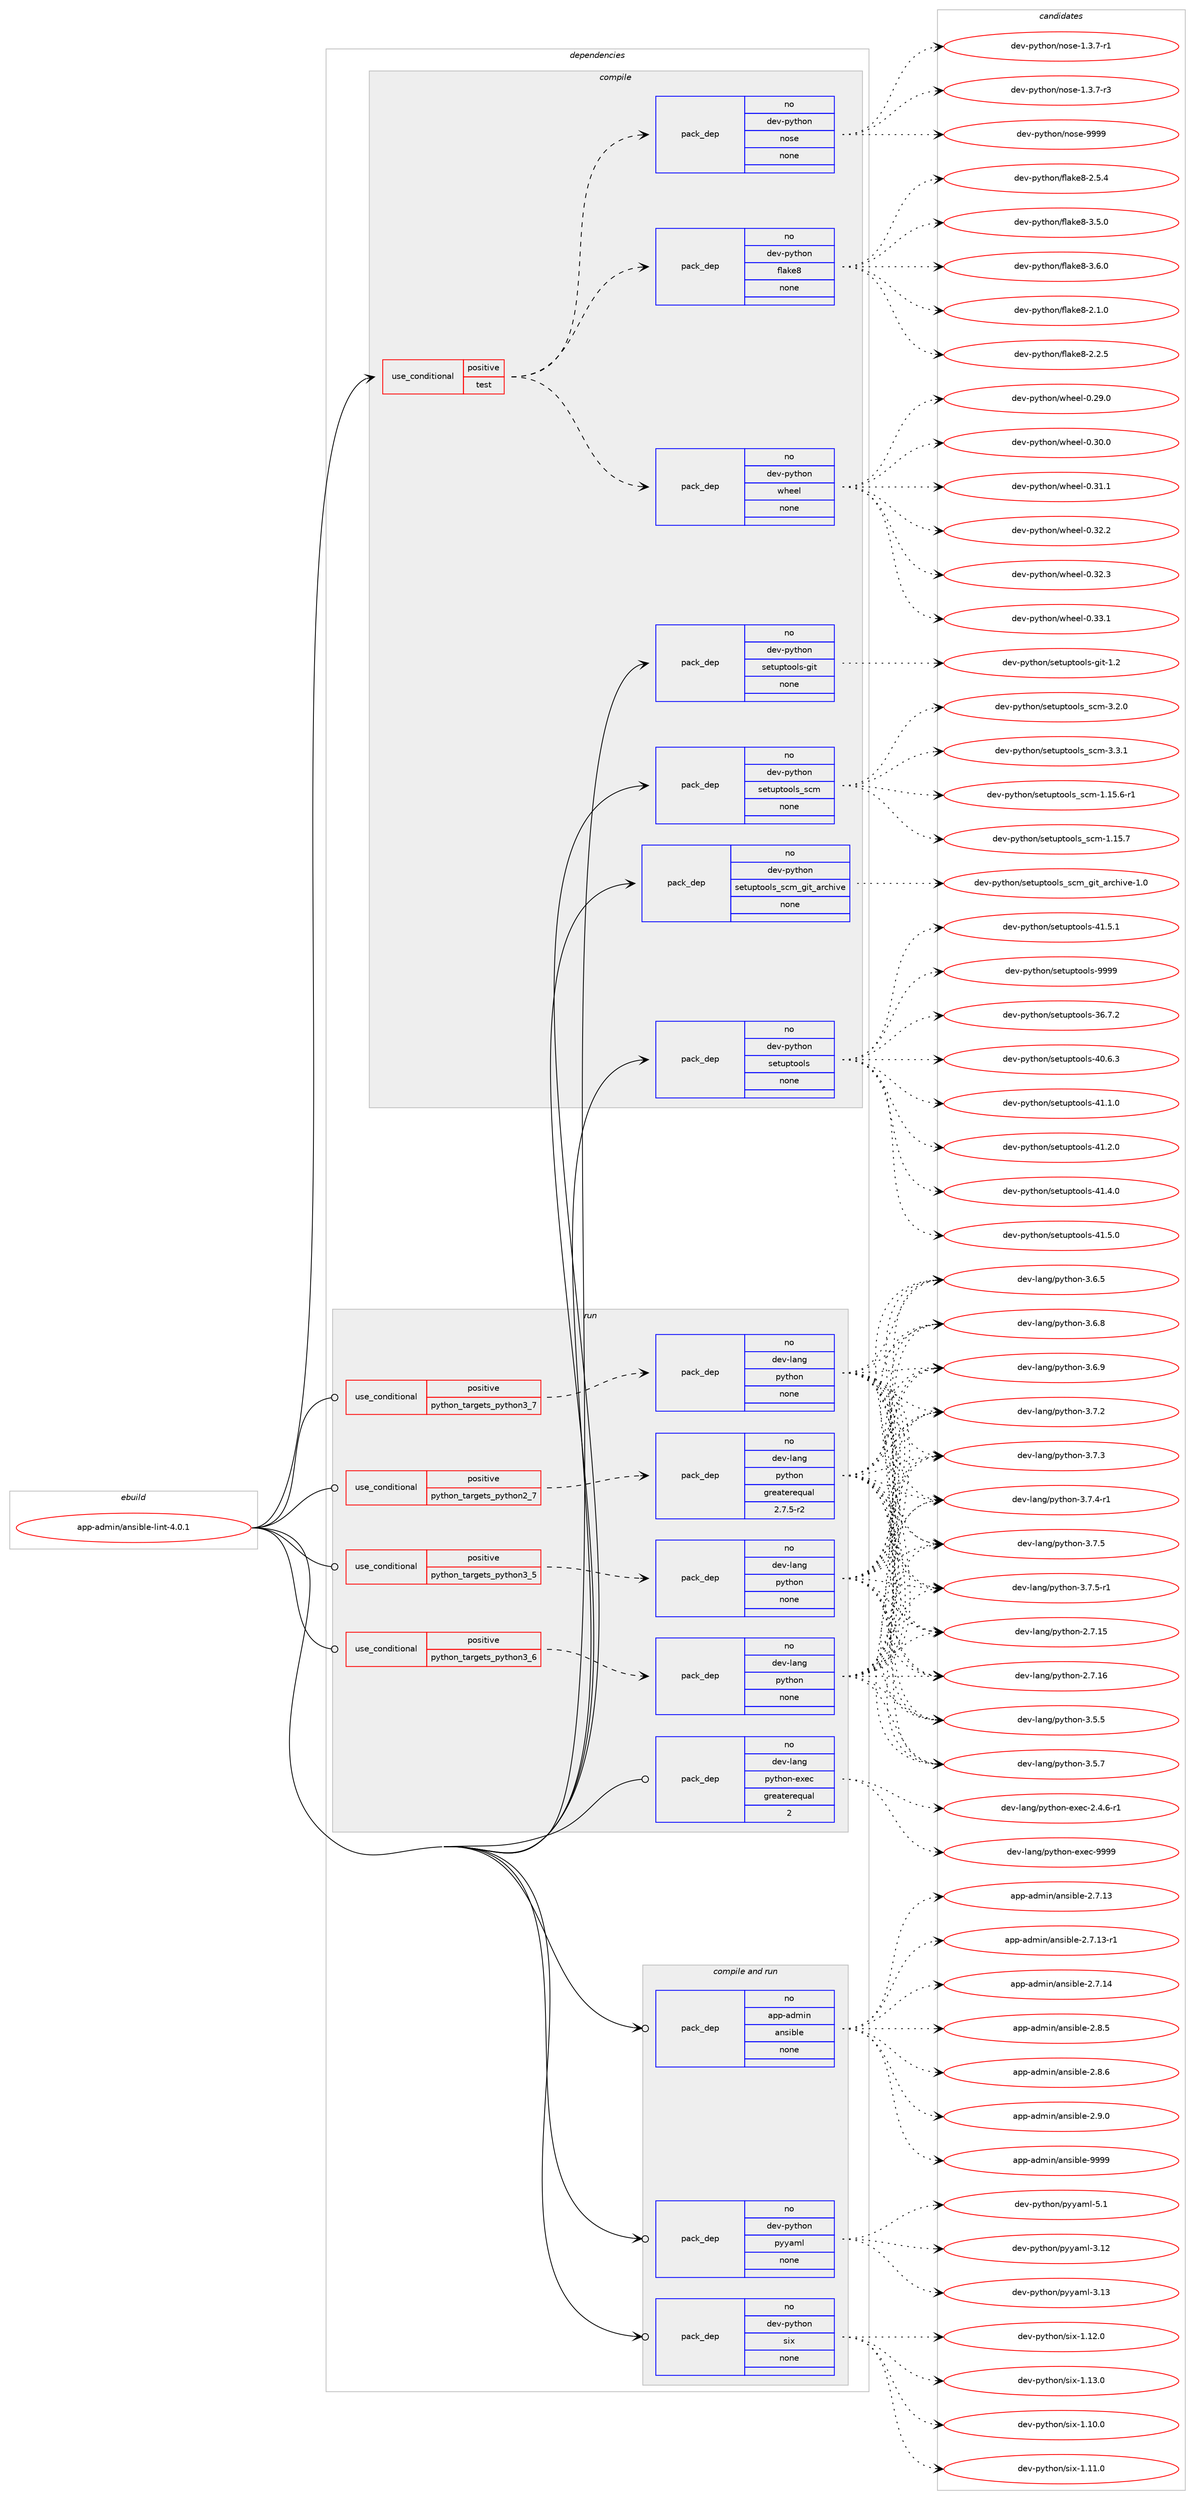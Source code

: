 digraph prolog {

# *************
# Graph options
# *************

newrank=true;
concentrate=true;
compound=true;
graph [rankdir=LR,fontname=Helvetica,fontsize=10,ranksep=1.5];#, ranksep=2.5, nodesep=0.2];
edge  [arrowhead=vee];
node  [fontname=Helvetica,fontsize=10];

# **********
# The ebuild
# **********

subgraph cluster_leftcol {
color=gray;
rank=same;
label=<<i>ebuild</i>>;
id [label="app-admin/ansible-lint-4.0.1", color=red, width=4, href="../app-admin/ansible-lint-4.0.1.svg"];
}

# ****************
# The dependencies
# ****************

subgraph cluster_midcol {
color=gray;
label=<<i>dependencies</i>>;
subgraph cluster_compile {
fillcolor="#eeeeee";
style=filled;
label=<<i>compile</i>>;
subgraph cond110691 {
dependency465483 [label=<<TABLE BORDER="0" CELLBORDER="1" CELLSPACING="0" CELLPADDING="4"><TR><TD ROWSPAN="3" CELLPADDING="10">use_conditional</TD></TR><TR><TD>positive</TD></TR><TR><TD>test</TD></TR></TABLE>>, shape=none, color=red];
subgraph pack346334 {
dependency465484 [label=<<TABLE BORDER="0" CELLBORDER="1" CELLSPACING="0" CELLPADDING="4" WIDTH="220"><TR><TD ROWSPAN="6" CELLPADDING="30">pack_dep</TD></TR><TR><TD WIDTH="110">no</TD></TR><TR><TD>dev-python</TD></TR><TR><TD>flake8</TD></TR><TR><TD>none</TD></TR><TR><TD></TD></TR></TABLE>>, shape=none, color=blue];
}
dependency465483:e -> dependency465484:w [weight=20,style="dashed",arrowhead="vee"];
subgraph pack346335 {
dependency465485 [label=<<TABLE BORDER="0" CELLBORDER="1" CELLSPACING="0" CELLPADDING="4" WIDTH="220"><TR><TD ROWSPAN="6" CELLPADDING="30">pack_dep</TD></TR><TR><TD WIDTH="110">no</TD></TR><TR><TD>dev-python</TD></TR><TR><TD>nose</TD></TR><TR><TD>none</TD></TR><TR><TD></TD></TR></TABLE>>, shape=none, color=blue];
}
dependency465483:e -> dependency465485:w [weight=20,style="dashed",arrowhead="vee"];
subgraph pack346336 {
dependency465486 [label=<<TABLE BORDER="0" CELLBORDER="1" CELLSPACING="0" CELLPADDING="4" WIDTH="220"><TR><TD ROWSPAN="6" CELLPADDING="30">pack_dep</TD></TR><TR><TD WIDTH="110">no</TD></TR><TR><TD>dev-python</TD></TR><TR><TD>wheel</TD></TR><TR><TD>none</TD></TR><TR><TD></TD></TR></TABLE>>, shape=none, color=blue];
}
dependency465483:e -> dependency465486:w [weight=20,style="dashed",arrowhead="vee"];
}
id:e -> dependency465483:w [weight=20,style="solid",arrowhead="vee"];
subgraph pack346337 {
dependency465487 [label=<<TABLE BORDER="0" CELLBORDER="1" CELLSPACING="0" CELLPADDING="4" WIDTH="220"><TR><TD ROWSPAN="6" CELLPADDING="30">pack_dep</TD></TR><TR><TD WIDTH="110">no</TD></TR><TR><TD>dev-python</TD></TR><TR><TD>setuptools</TD></TR><TR><TD>none</TD></TR><TR><TD></TD></TR></TABLE>>, shape=none, color=blue];
}
id:e -> dependency465487:w [weight=20,style="solid",arrowhead="vee"];
subgraph pack346338 {
dependency465488 [label=<<TABLE BORDER="0" CELLBORDER="1" CELLSPACING="0" CELLPADDING="4" WIDTH="220"><TR><TD ROWSPAN="6" CELLPADDING="30">pack_dep</TD></TR><TR><TD WIDTH="110">no</TD></TR><TR><TD>dev-python</TD></TR><TR><TD>setuptools-git</TD></TR><TR><TD>none</TD></TR><TR><TD></TD></TR></TABLE>>, shape=none, color=blue];
}
id:e -> dependency465488:w [weight=20,style="solid",arrowhead="vee"];
subgraph pack346339 {
dependency465489 [label=<<TABLE BORDER="0" CELLBORDER="1" CELLSPACING="0" CELLPADDING="4" WIDTH="220"><TR><TD ROWSPAN="6" CELLPADDING="30">pack_dep</TD></TR><TR><TD WIDTH="110">no</TD></TR><TR><TD>dev-python</TD></TR><TR><TD>setuptools_scm</TD></TR><TR><TD>none</TD></TR><TR><TD></TD></TR></TABLE>>, shape=none, color=blue];
}
id:e -> dependency465489:w [weight=20,style="solid",arrowhead="vee"];
subgraph pack346340 {
dependency465490 [label=<<TABLE BORDER="0" CELLBORDER="1" CELLSPACING="0" CELLPADDING="4" WIDTH="220"><TR><TD ROWSPAN="6" CELLPADDING="30">pack_dep</TD></TR><TR><TD WIDTH="110">no</TD></TR><TR><TD>dev-python</TD></TR><TR><TD>setuptools_scm_git_archive</TD></TR><TR><TD>none</TD></TR><TR><TD></TD></TR></TABLE>>, shape=none, color=blue];
}
id:e -> dependency465490:w [weight=20,style="solid",arrowhead="vee"];
}
subgraph cluster_compileandrun {
fillcolor="#eeeeee";
style=filled;
label=<<i>compile and run</i>>;
subgraph pack346341 {
dependency465491 [label=<<TABLE BORDER="0" CELLBORDER="1" CELLSPACING="0" CELLPADDING="4" WIDTH="220"><TR><TD ROWSPAN="6" CELLPADDING="30">pack_dep</TD></TR><TR><TD WIDTH="110">no</TD></TR><TR><TD>app-admin</TD></TR><TR><TD>ansible</TD></TR><TR><TD>none</TD></TR><TR><TD></TD></TR></TABLE>>, shape=none, color=blue];
}
id:e -> dependency465491:w [weight=20,style="solid",arrowhead="odotvee"];
subgraph pack346342 {
dependency465492 [label=<<TABLE BORDER="0" CELLBORDER="1" CELLSPACING="0" CELLPADDING="4" WIDTH="220"><TR><TD ROWSPAN="6" CELLPADDING="30">pack_dep</TD></TR><TR><TD WIDTH="110">no</TD></TR><TR><TD>dev-python</TD></TR><TR><TD>pyyaml</TD></TR><TR><TD>none</TD></TR><TR><TD></TD></TR></TABLE>>, shape=none, color=blue];
}
id:e -> dependency465492:w [weight=20,style="solid",arrowhead="odotvee"];
subgraph pack346343 {
dependency465493 [label=<<TABLE BORDER="0" CELLBORDER="1" CELLSPACING="0" CELLPADDING="4" WIDTH="220"><TR><TD ROWSPAN="6" CELLPADDING="30">pack_dep</TD></TR><TR><TD WIDTH="110">no</TD></TR><TR><TD>dev-python</TD></TR><TR><TD>six</TD></TR><TR><TD>none</TD></TR><TR><TD></TD></TR></TABLE>>, shape=none, color=blue];
}
id:e -> dependency465493:w [weight=20,style="solid",arrowhead="odotvee"];
}
subgraph cluster_run {
fillcolor="#eeeeee";
style=filled;
label=<<i>run</i>>;
subgraph cond110692 {
dependency465494 [label=<<TABLE BORDER="0" CELLBORDER="1" CELLSPACING="0" CELLPADDING="4"><TR><TD ROWSPAN="3" CELLPADDING="10">use_conditional</TD></TR><TR><TD>positive</TD></TR><TR><TD>python_targets_python2_7</TD></TR></TABLE>>, shape=none, color=red];
subgraph pack346344 {
dependency465495 [label=<<TABLE BORDER="0" CELLBORDER="1" CELLSPACING="0" CELLPADDING="4" WIDTH="220"><TR><TD ROWSPAN="6" CELLPADDING="30">pack_dep</TD></TR><TR><TD WIDTH="110">no</TD></TR><TR><TD>dev-lang</TD></TR><TR><TD>python</TD></TR><TR><TD>greaterequal</TD></TR><TR><TD>2.7.5-r2</TD></TR></TABLE>>, shape=none, color=blue];
}
dependency465494:e -> dependency465495:w [weight=20,style="dashed",arrowhead="vee"];
}
id:e -> dependency465494:w [weight=20,style="solid",arrowhead="odot"];
subgraph cond110693 {
dependency465496 [label=<<TABLE BORDER="0" CELLBORDER="1" CELLSPACING="0" CELLPADDING="4"><TR><TD ROWSPAN="3" CELLPADDING="10">use_conditional</TD></TR><TR><TD>positive</TD></TR><TR><TD>python_targets_python3_5</TD></TR></TABLE>>, shape=none, color=red];
subgraph pack346345 {
dependency465497 [label=<<TABLE BORDER="0" CELLBORDER="1" CELLSPACING="0" CELLPADDING="4" WIDTH="220"><TR><TD ROWSPAN="6" CELLPADDING="30">pack_dep</TD></TR><TR><TD WIDTH="110">no</TD></TR><TR><TD>dev-lang</TD></TR><TR><TD>python</TD></TR><TR><TD>none</TD></TR><TR><TD></TD></TR></TABLE>>, shape=none, color=blue];
}
dependency465496:e -> dependency465497:w [weight=20,style="dashed",arrowhead="vee"];
}
id:e -> dependency465496:w [weight=20,style="solid",arrowhead="odot"];
subgraph cond110694 {
dependency465498 [label=<<TABLE BORDER="0" CELLBORDER="1" CELLSPACING="0" CELLPADDING="4"><TR><TD ROWSPAN="3" CELLPADDING="10">use_conditional</TD></TR><TR><TD>positive</TD></TR><TR><TD>python_targets_python3_6</TD></TR></TABLE>>, shape=none, color=red];
subgraph pack346346 {
dependency465499 [label=<<TABLE BORDER="0" CELLBORDER="1" CELLSPACING="0" CELLPADDING="4" WIDTH="220"><TR><TD ROWSPAN="6" CELLPADDING="30">pack_dep</TD></TR><TR><TD WIDTH="110">no</TD></TR><TR><TD>dev-lang</TD></TR><TR><TD>python</TD></TR><TR><TD>none</TD></TR><TR><TD></TD></TR></TABLE>>, shape=none, color=blue];
}
dependency465498:e -> dependency465499:w [weight=20,style="dashed",arrowhead="vee"];
}
id:e -> dependency465498:w [weight=20,style="solid",arrowhead="odot"];
subgraph cond110695 {
dependency465500 [label=<<TABLE BORDER="0" CELLBORDER="1" CELLSPACING="0" CELLPADDING="4"><TR><TD ROWSPAN="3" CELLPADDING="10">use_conditional</TD></TR><TR><TD>positive</TD></TR><TR><TD>python_targets_python3_7</TD></TR></TABLE>>, shape=none, color=red];
subgraph pack346347 {
dependency465501 [label=<<TABLE BORDER="0" CELLBORDER="1" CELLSPACING="0" CELLPADDING="4" WIDTH="220"><TR><TD ROWSPAN="6" CELLPADDING="30">pack_dep</TD></TR><TR><TD WIDTH="110">no</TD></TR><TR><TD>dev-lang</TD></TR><TR><TD>python</TD></TR><TR><TD>none</TD></TR><TR><TD></TD></TR></TABLE>>, shape=none, color=blue];
}
dependency465500:e -> dependency465501:w [weight=20,style="dashed",arrowhead="vee"];
}
id:e -> dependency465500:w [weight=20,style="solid",arrowhead="odot"];
subgraph pack346348 {
dependency465502 [label=<<TABLE BORDER="0" CELLBORDER="1" CELLSPACING="0" CELLPADDING="4" WIDTH="220"><TR><TD ROWSPAN="6" CELLPADDING="30">pack_dep</TD></TR><TR><TD WIDTH="110">no</TD></TR><TR><TD>dev-lang</TD></TR><TR><TD>python-exec</TD></TR><TR><TD>greaterequal</TD></TR><TR><TD>2</TD></TR></TABLE>>, shape=none, color=blue];
}
id:e -> dependency465502:w [weight=20,style="solid",arrowhead="odot"];
}
}

# **************
# The candidates
# **************

subgraph cluster_choices {
rank=same;
color=gray;
label=<<i>candidates</i>>;

subgraph choice346334 {
color=black;
nodesep=1;
choice10010111845112121116104111110471021089710710156455046494648 [label="dev-python/flake8-2.1.0", color=red, width=4,href="../dev-python/flake8-2.1.0.svg"];
choice10010111845112121116104111110471021089710710156455046504653 [label="dev-python/flake8-2.2.5", color=red, width=4,href="../dev-python/flake8-2.2.5.svg"];
choice10010111845112121116104111110471021089710710156455046534652 [label="dev-python/flake8-2.5.4", color=red, width=4,href="../dev-python/flake8-2.5.4.svg"];
choice10010111845112121116104111110471021089710710156455146534648 [label="dev-python/flake8-3.5.0", color=red, width=4,href="../dev-python/flake8-3.5.0.svg"];
choice10010111845112121116104111110471021089710710156455146544648 [label="dev-python/flake8-3.6.0", color=red, width=4,href="../dev-python/flake8-3.6.0.svg"];
dependency465484:e -> choice10010111845112121116104111110471021089710710156455046494648:w [style=dotted,weight="100"];
dependency465484:e -> choice10010111845112121116104111110471021089710710156455046504653:w [style=dotted,weight="100"];
dependency465484:e -> choice10010111845112121116104111110471021089710710156455046534652:w [style=dotted,weight="100"];
dependency465484:e -> choice10010111845112121116104111110471021089710710156455146534648:w [style=dotted,weight="100"];
dependency465484:e -> choice10010111845112121116104111110471021089710710156455146544648:w [style=dotted,weight="100"];
}
subgraph choice346335 {
color=black;
nodesep=1;
choice10010111845112121116104111110471101111151014549465146554511449 [label="dev-python/nose-1.3.7-r1", color=red, width=4,href="../dev-python/nose-1.3.7-r1.svg"];
choice10010111845112121116104111110471101111151014549465146554511451 [label="dev-python/nose-1.3.7-r3", color=red, width=4,href="../dev-python/nose-1.3.7-r3.svg"];
choice10010111845112121116104111110471101111151014557575757 [label="dev-python/nose-9999", color=red, width=4,href="../dev-python/nose-9999.svg"];
dependency465485:e -> choice10010111845112121116104111110471101111151014549465146554511449:w [style=dotted,weight="100"];
dependency465485:e -> choice10010111845112121116104111110471101111151014549465146554511451:w [style=dotted,weight="100"];
dependency465485:e -> choice10010111845112121116104111110471101111151014557575757:w [style=dotted,weight="100"];
}
subgraph choice346336 {
color=black;
nodesep=1;
choice100101118451121211161041111104711910410110110845484650574648 [label="dev-python/wheel-0.29.0", color=red, width=4,href="../dev-python/wheel-0.29.0.svg"];
choice100101118451121211161041111104711910410110110845484651484648 [label="dev-python/wheel-0.30.0", color=red, width=4,href="../dev-python/wheel-0.30.0.svg"];
choice100101118451121211161041111104711910410110110845484651494649 [label="dev-python/wheel-0.31.1", color=red, width=4,href="../dev-python/wheel-0.31.1.svg"];
choice100101118451121211161041111104711910410110110845484651504650 [label="dev-python/wheel-0.32.2", color=red, width=4,href="../dev-python/wheel-0.32.2.svg"];
choice100101118451121211161041111104711910410110110845484651504651 [label="dev-python/wheel-0.32.3", color=red, width=4,href="../dev-python/wheel-0.32.3.svg"];
choice100101118451121211161041111104711910410110110845484651514649 [label="dev-python/wheel-0.33.1", color=red, width=4,href="../dev-python/wheel-0.33.1.svg"];
dependency465486:e -> choice100101118451121211161041111104711910410110110845484650574648:w [style=dotted,weight="100"];
dependency465486:e -> choice100101118451121211161041111104711910410110110845484651484648:w [style=dotted,weight="100"];
dependency465486:e -> choice100101118451121211161041111104711910410110110845484651494649:w [style=dotted,weight="100"];
dependency465486:e -> choice100101118451121211161041111104711910410110110845484651504650:w [style=dotted,weight="100"];
dependency465486:e -> choice100101118451121211161041111104711910410110110845484651504651:w [style=dotted,weight="100"];
dependency465486:e -> choice100101118451121211161041111104711910410110110845484651514649:w [style=dotted,weight="100"];
}
subgraph choice346337 {
color=black;
nodesep=1;
choice100101118451121211161041111104711510111611711211611111110811545515446554650 [label="dev-python/setuptools-36.7.2", color=red, width=4,href="../dev-python/setuptools-36.7.2.svg"];
choice100101118451121211161041111104711510111611711211611111110811545524846544651 [label="dev-python/setuptools-40.6.3", color=red, width=4,href="../dev-python/setuptools-40.6.3.svg"];
choice100101118451121211161041111104711510111611711211611111110811545524946494648 [label="dev-python/setuptools-41.1.0", color=red, width=4,href="../dev-python/setuptools-41.1.0.svg"];
choice100101118451121211161041111104711510111611711211611111110811545524946504648 [label="dev-python/setuptools-41.2.0", color=red, width=4,href="../dev-python/setuptools-41.2.0.svg"];
choice100101118451121211161041111104711510111611711211611111110811545524946524648 [label="dev-python/setuptools-41.4.0", color=red, width=4,href="../dev-python/setuptools-41.4.0.svg"];
choice100101118451121211161041111104711510111611711211611111110811545524946534648 [label="dev-python/setuptools-41.5.0", color=red, width=4,href="../dev-python/setuptools-41.5.0.svg"];
choice100101118451121211161041111104711510111611711211611111110811545524946534649 [label="dev-python/setuptools-41.5.1", color=red, width=4,href="../dev-python/setuptools-41.5.1.svg"];
choice10010111845112121116104111110471151011161171121161111111081154557575757 [label="dev-python/setuptools-9999", color=red, width=4,href="../dev-python/setuptools-9999.svg"];
dependency465487:e -> choice100101118451121211161041111104711510111611711211611111110811545515446554650:w [style=dotted,weight="100"];
dependency465487:e -> choice100101118451121211161041111104711510111611711211611111110811545524846544651:w [style=dotted,weight="100"];
dependency465487:e -> choice100101118451121211161041111104711510111611711211611111110811545524946494648:w [style=dotted,weight="100"];
dependency465487:e -> choice100101118451121211161041111104711510111611711211611111110811545524946504648:w [style=dotted,weight="100"];
dependency465487:e -> choice100101118451121211161041111104711510111611711211611111110811545524946524648:w [style=dotted,weight="100"];
dependency465487:e -> choice100101118451121211161041111104711510111611711211611111110811545524946534648:w [style=dotted,weight="100"];
dependency465487:e -> choice100101118451121211161041111104711510111611711211611111110811545524946534649:w [style=dotted,weight="100"];
dependency465487:e -> choice10010111845112121116104111110471151011161171121161111111081154557575757:w [style=dotted,weight="100"];
}
subgraph choice346338 {
color=black;
nodesep=1;
choice10010111845112121116104111110471151011161171121161111111081154510310511645494650 [label="dev-python/setuptools-git-1.2", color=red, width=4,href="../dev-python/setuptools-git-1.2.svg"];
dependency465488:e -> choice10010111845112121116104111110471151011161171121161111111081154510310511645494650:w [style=dotted,weight="100"];
}
subgraph choice346339 {
color=black;
nodesep=1;
choice10010111845112121116104111110471151011161171121161111111081159511599109454946495346544511449 [label="dev-python/setuptools_scm-1.15.6-r1", color=red, width=4,href="../dev-python/setuptools_scm-1.15.6-r1.svg"];
choice1001011184511212111610411111047115101116117112116111111108115951159910945494649534655 [label="dev-python/setuptools_scm-1.15.7", color=red, width=4,href="../dev-python/setuptools_scm-1.15.7.svg"];
choice10010111845112121116104111110471151011161171121161111111081159511599109455146504648 [label="dev-python/setuptools_scm-3.2.0", color=red, width=4,href="../dev-python/setuptools_scm-3.2.0.svg"];
choice10010111845112121116104111110471151011161171121161111111081159511599109455146514649 [label="dev-python/setuptools_scm-3.3.1", color=red, width=4,href="../dev-python/setuptools_scm-3.3.1.svg"];
dependency465489:e -> choice10010111845112121116104111110471151011161171121161111111081159511599109454946495346544511449:w [style=dotted,weight="100"];
dependency465489:e -> choice1001011184511212111610411111047115101116117112116111111108115951159910945494649534655:w [style=dotted,weight="100"];
dependency465489:e -> choice10010111845112121116104111110471151011161171121161111111081159511599109455146504648:w [style=dotted,weight="100"];
dependency465489:e -> choice10010111845112121116104111110471151011161171121161111111081159511599109455146514649:w [style=dotted,weight="100"];
}
subgraph choice346340 {
color=black;
nodesep=1;
choice100101118451121211161041111104711510111611711211611111110811595115991099510310511695971149910410511810145494648 [label="dev-python/setuptools_scm_git_archive-1.0", color=red, width=4,href="../dev-python/setuptools_scm_git_archive-1.0.svg"];
dependency465490:e -> choice100101118451121211161041111104711510111611711211611111110811595115991099510310511695971149910410511810145494648:w [style=dotted,weight="100"];
}
subgraph choice346341 {
color=black;
nodesep=1;
choice97112112459710010910511047971101151059810810145504655464951 [label="app-admin/ansible-2.7.13", color=red, width=4,href="../app-admin/ansible-2.7.13.svg"];
choice971121124597100109105110479711011510598108101455046554649514511449 [label="app-admin/ansible-2.7.13-r1", color=red, width=4,href="../app-admin/ansible-2.7.13-r1.svg"];
choice97112112459710010910511047971101151059810810145504655464952 [label="app-admin/ansible-2.7.14", color=red, width=4,href="../app-admin/ansible-2.7.14.svg"];
choice971121124597100109105110479711011510598108101455046564653 [label="app-admin/ansible-2.8.5", color=red, width=4,href="../app-admin/ansible-2.8.5.svg"];
choice971121124597100109105110479711011510598108101455046564654 [label="app-admin/ansible-2.8.6", color=red, width=4,href="../app-admin/ansible-2.8.6.svg"];
choice971121124597100109105110479711011510598108101455046574648 [label="app-admin/ansible-2.9.0", color=red, width=4,href="../app-admin/ansible-2.9.0.svg"];
choice9711211245971001091051104797110115105981081014557575757 [label="app-admin/ansible-9999", color=red, width=4,href="../app-admin/ansible-9999.svg"];
dependency465491:e -> choice97112112459710010910511047971101151059810810145504655464951:w [style=dotted,weight="100"];
dependency465491:e -> choice971121124597100109105110479711011510598108101455046554649514511449:w [style=dotted,weight="100"];
dependency465491:e -> choice97112112459710010910511047971101151059810810145504655464952:w [style=dotted,weight="100"];
dependency465491:e -> choice971121124597100109105110479711011510598108101455046564653:w [style=dotted,weight="100"];
dependency465491:e -> choice971121124597100109105110479711011510598108101455046564654:w [style=dotted,weight="100"];
dependency465491:e -> choice971121124597100109105110479711011510598108101455046574648:w [style=dotted,weight="100"];
dependency465491:e -> choice9711211245971001091051104797110115105981081014557575757:w [style=dotted,weight="100"];
}
subgraph choice346342 {
color=black;
nodesep=1;
choice1001011184511212111610411111047112121121971091084551464950 [label="dev-python/pyyaml-3.12", color=red, width=4,href="../dev-python/pyyaml-3.12.svg"];
choice1001011184511212111610411111047112121121971091084551464951 [label="dev-python/pyyaml-3.13", color=red, width=4,href="../dev-python/pyyaml-3.13.svg"];
choice10010111845112121116104111110471121211219710910845534649 [label="dev-python/pyyaml-5.1", color=red, width=4,href="../dev-python/pyyaml-5.1.svg"];
dependency465492:e -> choice1001011184511212111610411111047112121121971091084551464950:w [style=dotted,weight="100"];
dependency465492:e -> choice1001011184511212111610411111047112121121971091084551464951:w [style=dotted,weight="100"];
dependency465492:e -> choice10010111845112121116104111110471121211219710910845534649:w [style=dotted,weight="100"];
}
subgraph choice346343 {
color=black;
nodesep=1;
choice100101118451121211161041111104711510512045494649484648 [label="dev-python/six-1.10.0", color=red, width=4,href="../dev-python/six-1.10.0.svg"];
choice100101118451121211161041111104711510512045494649494648 [label="dev-python/six-1.11.0", color=red, width=4,href="../dev-python/six-1.11.0.svg"];
choice100101118451121211161041111104711510512045494649504648 [label="dev-python/six-1.12.0", color=red, width=4,href="../dev-python/six-1.12.0.svg"];
choice100101118451121211161041111104711510512045494649514648 [label="dev-python/six-1.13.0", color=red, width=4,href="../dev-python/six-1.13.0.svg"];
dependency465493:e -> choice100101118451121211161041111104711510512045494649484648:w [style=dotted,weight="100"];
dependency465493:e -> choice100101118451121211161041111104711510512045494649494648:w [style=dotted,weight="100"];
dependency465493:e -> choice100101118451121211161041111104711510512045494649504648:w [style=dotted,weight="100"];
dependency465493:e -> choice100101118451121211161041111104711510512045494649514648:w [style=dotted,weight="100"];
}
subgraph choice346344 {
color=black;
nodesep=1;
choice10010111845108971101034711212111610411111045504655464953 [label="dev-lang/python-2.7.15", color=red, width=4,href="../dev-lang/python-2.7.15.svg"];
choice10010111845108971101034711212111610411111045504655464954 [label="dev-lang/python-2.7.16", color=red, width=4,href="../dev-lang/python-2.7.16.svg"];
choice100101118451089711010347112121116104111110455146534653 [label="dev-lang/python-3.5.5", color=red, width=4,href="../dev-lang/python-3.5.5.svg"];
choice100101118451089711010347112121116104111110455146534655 [label="dev-lang/python-3.5.7", color=red, width=4,href="../dev-lang/python-3.5.7.svg"];
choice100101118451089711010347112121116104111110455146544653 [label="dev-lang/python-3.6.5", color=red, width=4,href="../dev-lang/python-3.6.5.svg"];
choice100101118451089711010347112121116104111110455146544656 [label="dev-lang/python-3.6.8", color=red, width=4,href="../dev-lang/python-3.6.8.svg"];
choice100101118451089711010347112121116104111110455146544657 [label="dev-lang/python-3.6.9", color=red, width=4,href="../dev-lang/python-3.6.9.svg"];
choice100101118451089711010347112121116104111110455146554650 [label="dev-lang/python-3.7.2", color=red, width=4,href="../dev-lang/python-3.7.2.svg"];
choice100101118451089711010347112121116104111110455146554651 [label="dev-lang/python-3.7.3", color=red, width=4,href="../dev-lang/python-3.7.3.svg"];
choice1001011184510897110103471121211161041111104551465546524511449 [label="dev-lang/python-3.7.4-r1", color=red, width=4,href="../dev-lang/python-3.7.4-r1.svg"];
choice100101118451089711010347112121116104111110455146554653 [label="dev-lang/python-3.7.5", color=red, width=4,href="../dev-lang/python-3.7.5.svg"];
choice1001011184510897110103471121211161041111104551465546534511449 [label="dev-lang/python-3.7.5-r1", color=red, width=4,href="../dev-lang/python-3.7.5-r1.svg"];
dependency465495:e -> choice10010111845108971101034711212111610411111045504655464953:w [style=dotted,weight="100"];
dependency465495:e -> choice10010111845108971101034711212111610411111045504655464954:w [style=dotted,weight="100"];
dependency465495:e -> choice100101118451089711010347112121116104111110455146534653:w [style=dotted,weight="100"];
dependency465495:e -> choice100101118451089711010347112121116104111110455146534655:w [style=dotted,weight="100"];
dependency465495:e -> choice100101118451089711010347112121116104111110455146544653:w [style=dotted,weight="100"];
dependency465495:e -> choice100101118451089711010347112121116104111110455146544656:w [style=dotted,weight="100"];
dependency465495:e -> choice100101118451089711010347112121116104111110455146544657:w [style=dotted,weight="100"];
dependency465495:e -> choice100101118451089711010347112121116104111110455146554650:w [style=dotted,weight="100"];
dependency465495:e -> choice100101118451089711010347112121116104111110455146554651:w [style=dotted,weight="100"];
dependency465495:e -> choice1001011184510897110103471121211161041111104551465546524511449:w [style=dotted,weight="100"];
dependency465495:e -> choice100101118451089711010347112121116104111110455146554653:w [style=dotted,weight="100"];
dependency465495:e -> choice1001011184510897110103471121211161041111104551465546534511449:w [style=dotted,weight="100"];
}
subgraph choice346345 {
color=black;
nodesep=1;
choice10010111845108971101034711212111610411111045504655464953 [label="dev-lang/python-2.7.15", color=red, width=4,href="../dev-lang/python-2.7.15.svg"];
choice10010111845108971101034711212111610411111045504655464954 [label="dev-lang/python-2.7.16", color=red, width=4,href="../dev-lang/python-2.7.16.svg"];
choice100101118451089711010347112121116104111110455146534653 [label="dev-lang/python-3.5.5", color=red, width=4,href="../dev-lang/python-3.5.5.svg"];
choice100101118451089711010347112121116104111110455146534655 [label="dev-lang/python-3.5.7", color=red, width=4,href="../dev-lang/python-3.5.7.svg"];
choice100101118451089711010347112121116104111110455146544653 [label="dev-lang/python-3.6.5", color=red, width=4,href="../dev-lang/python-3.6.5.svg"];
choice100101118451089711010347112121116104111110455146544656 [label="dev-lang/python-3.6.8", color=red, width=4,href="../dev-lang/python-3.6.8.svg"];
choice100101118451089711010347112121116104111110455146544657 [label="dev-lang/python-3.6.9", color=red, width=4,href="../dev-lang/python-3.6.9.svg"];
choice100101118451089711010347112121116104111110455146554650 [label="dev-lang/python-3.7.2", color=red, width=4,href="../dev-lang/python-3.7.2.svg"];
choice100101118451089711010347112121116104111110455146554651 [label="dev-lang/python-3.7.3", color=red, width=4,href="../dev-lang/python-3.7.3.svg"];
choice1001011184510897110103471121211161041111104551465546524511449 [label="dev-lang/python-3.7.4-r1", color=red, width=4,href="../dev-lang/python-3.7.4-r1.svg"];
choice100101118451089711010347112121116104111110455146554653 [label="dev-lang/python-3.7.5", color=red, width=4,href="../dev-lang/python-3.7.5.svg"];
choice1001011184510897110103471121211161041111104551465546534511449 [label="dev-lang/python-3.7.5-r1", color=red, width=4,href="../dev-lang/python-3.7.5-r1.svg"];
dependency465497:e -> choice10010111845108971101034711212111610411111045504655464953:w [style=dotted,weight="100"];
dependency465497:e -> choice10010111845108971101034711212111610411111045504655464954:w [style=dotted,weight="100"];
dependency465497:e -> choice100101118451089711010347112121116104111110455146534653:w [style=dotted,weight="100"];
dependency465497:e -> choice100101118451089711010347112121116104111110455146534655:w [style=dotted,weight="100"];
dependency465497:e -> choice100101118451089711010347112121116104111110455146544653:w [style=dotted,weight="100"];
dependency465497:e -> choice100101118451089711010347112121116104111110455146544656:w [style=dotted,weight="100"];
dependency465497:e -> choice100101118451089711010347112121116104111110455146544657:w [style=dotted,weight="100"];
dependency465497:e -> choice100101118451089711010347112121116104111110455146554650:w [style=dotted,weight="100"];
dependency465497:e -> choice100101118451089711010347112121116104111110455146554651:w [style=dotted,weight="100"];
dependency465497:e -> choice1001011184510897110103471121211161041111104551465546524511449:w [style=dotted,weight="100"];
dependency465497:e -> choice100101118451089711010347112121116104111110455146554653:w [style=dotted,weight="100"];
dependency465497:e -> choice1001011184510897110103471121211161041111104551465546534511449:w [style=dotted,weight="100"];
}
subgraph choice346346 {
color=black;
nodesep=1;
choice10010111845108971101034711212111610411111045504655464953 [label="dev-lang/python-2.7.15", color=red, width=4,href="../dev-lang/python-2.7.15.svg"];
choice10010111845108971101034711212111610411111045504655464954 [label="dev-lang/python-2.7.16", color=red, width=4,href="../dev-lang/python-2.7.16.svg"];
choice100101118451089711010347112121116104111110455146534653 [label="dev-lang/python-3.5.5", color=red, width=4,href="../dev-lang/python-3.5.5.svg"];
choice100101118451089711010347112121116104111110455146534655 [label="dev-lang/python-3.5.7", color=red, width=4,href="../dev-lang/python-3.5.7.svg"];
choice100101118451089711010347112121116104111110455146544653 [label="dev-lang/python-3.6.5", color=red, width=4,href="../dev-lang/python-3.6.5.svg"];
choice100101118451089711010347112121116104111110455146544656 [label="dev-lang/python-3.6.8", color=red, width=4,href="../dev-lang/python-3.6.8.svg"];
choice100101118451089711010347112121116104111110455146544657 [label="dev-lang/python-3.6.9", color=red, width=4,href="../dev-lang/python-3.6.9.svg"];
choice100101118451089711010347112121116104111110455146554650 [label="dev-lang/python-3.7.2", color=red, width=4,href="../dev-lang/python-3.7.2.svg"];
choice100101118451089711010347112121116104111110455146554651 [label="dev-lang/python-3.7.3", color=red, width=4,href="../dev-lang/python-3.7.3.svg"];
choice1001011184510897110103471121211161041111104551465546524511449 [label="dev-lang/python-3.7.4-r1", color=red, width=4,href="../dev-lang/python-3.7.4-r1.svg"];
choice100101118451089711010347112121116104111110455146554653 [label="dev-lang/python-3.7.5", color=red, width=4,href="../dev-lang/python-3.7.5.svg"];
choice1001011184510897110103471121211161041111104551465546534511449 [label="dev-lang/python-3.7.5-r1", color=red, width=4,href="../dev-lang/python-3.7.5-r1.svg"];
dependency465499:e -> choice10010111845108971101034711212111610411111045504655464953:w [style=dotted,weight="100"];
dependency465499:e -> choice10010111845108971101034711212111610411111045504655464954:w [style=dotted,weight="100"];
dependency465499:e -> choice100101118451089711010347112121116104111110455146534653:w [style=dotted,weight="100"];
dependency465499:e -> choice100101118451089711010347112121116104111110455146534655:w [style=dotted,weight="100"];
dependency465499:e -> choice100101118451089711010347112121116104111110455146544653:w [style=dotted,weight="100"];
dependency465499:e -> choice100101118451089711010347112121116104111110455146544656:w [style=dotted,weight="100"];
dependency465499:e -> choice100101118451089711010347112121116104111110455146544657:w [style=dotted,weight="100"];
dependency465499:e -> choice100101118451089711010347112121116104111110455146554650:w [style=dotted,weight="100"];
dependency465499:e -> choice100101118451089711010347112121116104111110455146554651:w [style=dotted,weight="100"];
dependency465499:e -> choice1001011184510897110103471121211161041111104551465546524511449:w [style=dotted,weight="100"];
dependency465499:e -> choice100101118451089711010347112121116104111110455146554653:w [style=dotted,weight="100"];
dependency465499:e -> choice1001011184510897110103471121211161041111104551465546534511449:w [style=dotted,weight="100"];
}
subgraph choice346347 {
color=black;
nodesep=1;
choice10010111845108971101034711212111610411111045504655464953 [label="dev-lang/python-2.7.15", color=red, width=4,href="../dev-lang/python-2.7.15.svg"];
choice10010111845108971101034711212111610411111045504655464954 [label="dev-lang/python-2.7.16", color=red, width=4,href="../dev-lang/python-2.7.16.svg"];
choice100101118451089711010347112121116104111110455146534653 [label="dev-lang/python-3.5.5", color=red, width=4,href="../dev-lang/python-3.5.5.svg"];
choice100101118451089711010347112121116104111110455146534655 [label="dev-lang/python-3.5.7", color=red, width=4,href="../dev-lang/python-3.5.7.svg"];
choice100101118451089711010347112121116104111110455146544653 [label="dev-lang/python-3.6.5", color=red, width=4,href="../dev-lang/python-3.6.5.svg"];
choice100101118451089711010347112121116104111110455146544656 [label="dev-lang/python-3.6.8", color=red, width=4,href="../dev-lang/python-3.6.8.svg"];
choice100101118451089711010347112121116104111110455146544657 [label="dev-lang/python-3.6.9", color=red, width=4,href="../dev-lang/python-3.6.9.svg"];
choice100101118451089711010347112121116104111110455146554650 [label="dev-lang/python-3.7.2", color=red, width=4,href="../dev-lang/python-3.7.2.svg"];
choice100101118451089711010347112121116104111110455146554651 [label="dev-lang/python-3.7.3", color=red, width=4,href="../dev-lang/python-3.7.3.svg"];
choice1001011184510897110103471121211161041111104551465546524511449 [label="dev-lang/python-3.7.4-r1", color=red, width=4,href="../dev-lang/python-3.7.4-r1.svg"];
choice100101118451089711010347112121116104111110455146554653 [label="dev-lang/python-3.7.5", color=red, width=4,href="../dev-lang/python-3.7.5.svg"];
choice1001011184510897110103471121211161041111104551465546534511449 [label="dev-lang/python-3.7.5-r1", color=red, width=4,href="../dev-lang/python-3.7.5-r1.svg"];
dependency465501:e -> choice10010111845108971101034711212111610411111045504655464953:w [style=dotted,weight="100"];
dependency465501:e -> choice10010111845108971101034711212111610411111045504655464954:w [style=dotted,weight="100"];
dependency465501:e -> choice100101118451089711010347112121116104111110455146534653:w [style=dotted,weight="100"];
dependency465501:e -> choice100101118451089711010347112121116104111110455146534655:w [style=dotted,weight="100"];
dependency465501:e -> choice100101118451089711010347112121116104111110455146544653:w [style=dotted,weight="100"];
dependency465501:e -> choice100101118451089711010347112121116104111110455146544656:w [style=dotted,weight="100"];
dependency465501:e -> choice100101118451089711010347112121116104111110455146544657:w [style=dotted,weight="100"];
dependency465501:e -> choice100101118451089711010347112121116104111110455146554650:w [style=dotted,weight="100"];
dependency465501:e -> choice100101118451089711010347112121116104111110455146554651:w [style=dotted,weight="100"];
dependency465501:e -> choice1001011184510897110103471121211161041111104551465546524511449:w [style=dotted,weight="100"];
dependency465501:e -> choice100101118451089711010347112121116104111110455146554653:w [style=dotted,weight="100"];
dependency465501:e -> choice1001011184510897110103471121211161041111104551465546534511449:w [style=dotted,weight="100"];
}
subgraph choice346348 {
color=black;
nodesep=1;
choice10010111845108971101034711212111610411111045101120101994550465246544511449 [label="dev-lang/python-exec-2.4.6-r1", color=red, width=4,href="../dev-lang/python-exec-2.4.6-r1.svg"];
choice10010111845108971101034711212111610411111045101120101994557575757 [label="dev-lang/python-exec-9999", color=red, width=4,href="../dev-lang/python-exec-9999.svg"];
dependency465502:e -> choice10010111845108971101034711212111610411111045101120101994550465246544511449:w [style=dotted,weight="100"];
dependency465502:e -> choice10010111845108971101034711212111610411111045101120101994557575757:w [style=dotted,weight="100"];
}
}

}

